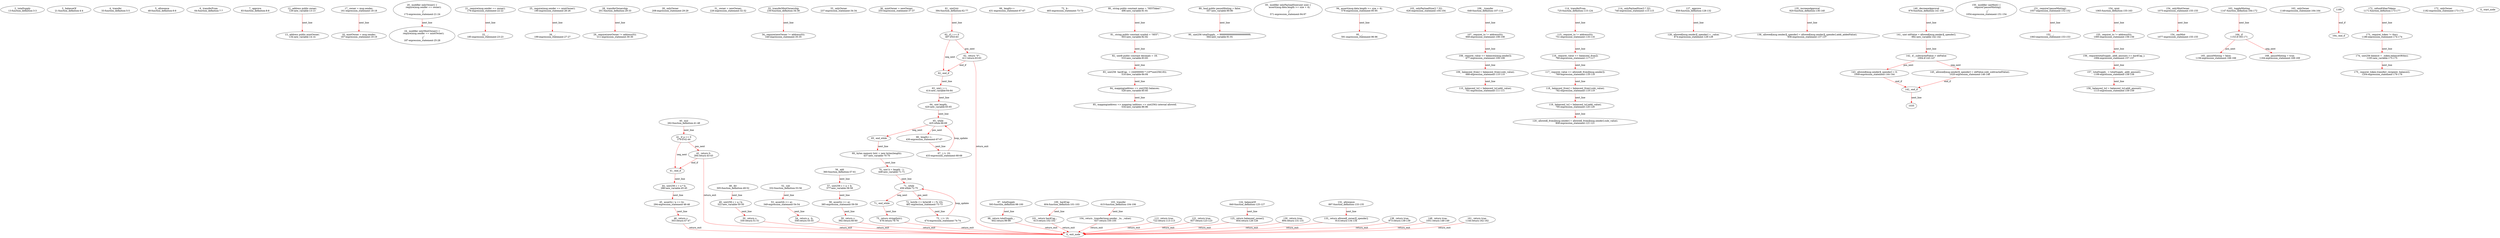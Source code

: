 digraph  {
13 [label="2_ totalSupply\n13-function_definition-3-3", type_label=function_definition];
21 [label="3_ balanceOf\n21-function_definition-4-4", type_label=function_definition];
33 [label="4_ transfer\n33-function_definition-5-5", type_label=function_definition];
48 [label="5_ allowance\n48-function_definition-6-6", type_label=function_definition];
64 [label="6_ transferFrom\n64-function_definition-7-7", type_label=function_definition];
83 [label="7_ approve\n83-function_definition-8-8", type_label=function_definition];
129 [label="12_ address public owner;\n129-new_variable-13-13", type_label=new_variable];
134 [label="13_ address public mintOwner;\n134-new_variable-14-14", type_label=new_variable];
161 [label="17_ owner = msg.sender;\n161-expression_statement-18-18", type_label=expression_statement];
167 [label="18_ mintOwner = msg.sender;\n167-expression_statement-19-19", type_label=expression_statement];
173 [label="20_ modifier onlyOwner() {\n    require(msg.sender == owner);\n    _;\n  }\n173-expression_statement-21-24", type_label=expression_statement];
176 [label="21_ require(msg.sender == owner);\n176-expression_statement-22-22", type_label=expression_statement];
185 [label="22_ _;\n185-expression_statement-23-23", type_label=expression_statement];
187 [label="24_ modifier onlyMintOwner() {\n    require(msg.sender == mintOwner);\n    _;\n  }\n187-expression_statement-25-28", type_label=expression_statement];
190 [label="25_ require(msg.sender == mintOwner);\n190-expression_statement-26-26", type_label=expression_statement];
199 [label="26_ _;\n199-expression_statement-27-27", type_label=expression_statement];
201 [label="28_ transferOwnership\n201-function_definition-29-33", type_label=function_definition];
208 [label="28_ onlyOwner\n208-expression_statement-29-29", type_label=expression_statement];
211 [label="29_ require(newOwner != address(0));\n211-expression_statement-30-30", type_label=expression_statement];
226 [label="31_ owner = newOwner;\n226-expression_statement-32-32", type_label=expression_statement];
230 [label="33_ transferMintOwnership\n230-function_definition-34-38", type_label=function_definition];
237 [label="33_ onlyOwner\n237-expression_statement-34-34", type_label=expression_statement];
240 [label="34_ require(newOwner != address(0));\n240-expression_statement-35-35", type_label=expression_statement];
255 [label="36_ mintOwner = newOwner;\n255-expression_statement-37-37", type_label=expression_statement];
262 [label="40_ mul\n262-function_definition-41-48", type_label=function_definition];
279 [label="41_ if_a == 0\n279-if-42-44", type_label=if];
1490 [label="41_ end_if", type_label=end_if];
284 [label="42_ return 0;\n284-return-43-43", type_label=return];
286 [label="44_ uint256 c = a * b;\n286-new_variable-45-45", type_label=new_variable];
294 [label="45_ assert(c / a == b);\n294-expression_statement-46-46", type_label=expression_statement];
303 [label="46_ return c;\n303-return-47-47", type_label=return];
305 [label="48_ div\n305-function_definition-49-52", type_label=function_definition];
322 [label="49_ uint256 c = a / b;\n322-new_variable-50-50", type_label=new_variable];
330 [label="50_ return c;\n330-return-51-51", type_label=return];
332 [label="52_ sub\n332-function_definition-53-56", type_label=function_definition];
349 [label="53_ assert(b <= a);\n349-expression_statement-54-54", type_label=expression_statement];
356 [label="54_ return a - b;\n356-return-55-55", type_label=return];
360 [label="56_ add\n360-function_definition-57-61", type_label=function_definition];
377 [label="57_ uint256 c = a + b;\n377-new_variable-58-58", type_label=new_variable];
385 [label="58_ assert(c >= a);\n385-expression_statement-59-59", type_label=expression_statement];
392 [label="59_ return c;\n392-return-60-60", type_label=return];
394 [label="61_ uint2str\n394-function_definition-62-77", type_label=function_definition];
407 [label="62_ if_i == 0\n407-if-63-63", type_label=if];
1618 [label="62_ end_if", type_label=end_if];
411 [label="62_ return \"0\";\n411-return-63-63", type_label=return];
414 [label="63_ uint j = i;\n414-new_variable-64-64", type_label=new_variable];
420 [label="64_ uint length;\n420-new_variable-65-65", type_label=new_variable];
425 [label="65_ while\n425-while-66-69", type_label=while];
1636 [label="65_ end_while", type_label=end_while];
430 [label="66_ length++;\n430-expression_statement-67-67", type_label=expression_statement];
431 [label="66_ length++\n431-expression_statement-67-67", type_label=expression_statement];
433 [label="67_ j /= 10;\n433-expression_statement-68-68", type_label=expression_statement];
437 [label="69_ bytes memory bstr = new bytes(length);\n437-new_variable-70-70", type_label=new_variable];
448 [label="70_ uint k = length - 1;\n448-new_variable-71-71", type_label=new_variable];
456 [label="71_ while\n456-while-72-75", type_label=while];
1667 [label="71_ end_while", type_label=end_while];
461 [label="72_ bstr[k--] = byte(48 + i % 10);\n461-expression_statement-73-73", type_label=expression_statement];
465 [label="72_ k--\n465-expression_statement-73-73", type_label=expression_statement];
474 [label="73_ i /= 10;\n474-expression_statement-74-74", type_label=expression_statement];
478 [label="75_ return string(bstr);\n478-return-76-76", type_label=return];
496 [label="80_ string public constant name = \"HSYToken\";\n496-new_variable-81-81", type_label=new_variable];
503 [label="81_ string public constant symbol = \"HSY\";\n503-new_variable-82-82", type_label=new_variable];
510 [label="82_ uint8 public constant decimals = 18;\n510-new_variable-83-83", type_label=new_variable];
516 [label="83_ uint256  hardCap_ = 244000000 * (10**uint256(18));\n516-new_variable-84-84", type_label=new_variable];
528 [label="84_ mapping(address => uint256) balances;\n528-new_variable-85-85", type_label=new_variable];
534 [label="85_ mapping(address => mapping (address => uint256)) internal allowed;\n534-new_variable-86-86", type_label=new_variable];
557 [label="89_ bool public pauseMinting = false;\n557-new_variable-90-90", type_label=new_variable];
564 [label="90_ uint256 totalSupply_ = 9999999999999999999999;\n564-new_variable-91-91", type_label=new_variable];
571 [label="93_ modifier onlyPayloadSize(uint size) {\n    assert(msg.data.length >= size + 4);\n    _;\n  }\n571-expression_statement-94-97", type_label=expression_statement];
578 [label="94_ assert(msg.data.length >= size + 4);\n578-expression_statement-95-95", type_label=expression_statement];
591 [label="95_ _;\n591-expression_statement-96-96", type_label=expression_statement];
593 [label="97_ totalSupply\n593-function_definition-98-100", type_label=function_definition];
602 [label="98_ return totalSupply_;\n602-return-99-99", type_label=return];
604 [label="100_ hardCap\n604-function_definition-101-103", type_label=function_definition];
613 [label="101_ return hardCap_;\n613-return-102-102", type_label=return];
615 [label="103_ transfer\n615-function_definition-104-106", type_label=function_definition];
626 [label="103_ onlyPayloadSize(2 * 32)\n626-expression_statement-104-104", type_label=expression_statement];
637 [label="104_ return _transfer(msg.sender, _to, _value);\n637-return-105-105", type_label=return];
648 [label="106_ _transfer\n648-function_definition-107-114", type_label=function_definition];
668 [label="107_ require(_to != address(0));\n668-expression_statement-108-108", type_label=expression_statement];
677 [label="108_ require(_value <= balances[msg.sender]);\n677-expression_statement-109-109", type_label=expression_statement];
688 [label="109_ balances[_from] = balances[_from].sub(_value);\n688-expression_statement-110-110", type_label=expression_statement];
701 [label="110_ balances[_to] = balances[_to].add(_value);\n701-expression_statement-111-111", type_label=expression_statement];
722 [label="112_ return true;\n722-return-113-113", type_label=return];
725 [label="114_ transferFrom\n725-function_definition-115-124", type_label=function_definition];
740 [label="114_ onlyPayloadSize(3 * 32)\n740-expression_statement-115-115", type_label=expression_statement];
751 [label="115_ require(_to != address(0));\n751-expression_statement-116-116", type_label=expression_statement];
760 [label="116_ require(_value <= balances[_from]);\n760-expression_statement-117-117", type_label=expression_statement];
769 [label="117_ require(_value <= allowed[_from][msg.sender]);\n769-expression_statement-118-118", type_label=expression_statement];
782 [label="118_ balances[_from] = balances[_from].sub(_value);\n782-expression_statement-119-119", type_label=expression_statement];
795 [label="119_ balances[_to] = balances[_to].add(_value);\n795-expression_statement-120-120", type_label=expression_statement];
808 [label="120_ allowed[_from][msg.sender] = allowed[_from][msg.sender].sub(_value);\n808-expression_statement-121-121", type_label=expression_statement];
837 [label="122_ return true;\n837-return-123-123", type_label=return];
840 [label="124_ balanceOf\n840-function_definition-125-127", type_label=function_definition];
854 [label="125_ return balances[_owner];\n854-return-126-126", type_label=return];
858 [label="127_ approve\n858-function_definition-128-132", type_label=function_definition];
874 [label="128_ allowed[msg.sender][_spender] = _value;\n874-expression_statement-129-129", type_label=expression_statement];
894 [label="130_ return true;\n894-return-131-131", type_label=return];
897 [label="132_ allowance\n897-function_definition-133-135", type_label=function_definition];
914 [label="133_ return allowed[_owner][_spender];\n914-return-134-134", type_label=return];
920 [label="135_ increaseApproval\n920-function_definition-136-140", type_label=function_definition];
936 [label="136_ allowed[msg.sender][_spender] = allowed[msg.sender][_spender].add(_addedValue);\n936-expression_statement-137-137", type_label=expression_statement];
973 [label="138_ return true;\n973-return-139-139", type_label=return];
976 [label="140_ decreaseApproval\n976-function_definition-141-150", type_label=function_definition];
992 [label="141_ uint oldValue = allowed[msg.sender][_spender];\n992-new_variable-142-142", type_label=new_variable];
1004 [label="142_ if__subtractedValue > oldValue\n1004-if-143-147", type_label=if];
2215 [label="142_ end_if", type_label=end_if];
1009 [label="143_ allowed[msg.sender][_spender] = 0;\n1009-expression_statement-144-144", type_label=expression_statement];
1020 [label="145_ allowed[msg.sender][_spender] = oldValue.sub(_subtractedValue);\n1020-expression_statement-146-146", type_label=expression_statement];
1051 [label="148_ return true;\n1051-return-149-149", type_label=return];
1054 [label="150_ modifier canMint() {\n    require(!pauseMinting);\n    _;\n  }\n1054-expression_statement-151-154", type_label=expression_statement];
1057 [label="151_ require(!pauseMinting);\n1057-expression_statement-152-152", type_label=expression_statement];
1063 [label="152_ _;\n1063-expression_statement-153-153", type_label=expression_statement];
1065 [label="154_ mint\n1065-function_definition-155-163", type_label=function_definition];
1075 [label="154_ onlyMintOwner\n1075-expression_statement-155-155", type_label=expression_statement];
1077 [label="154_ canMint\n1077-expression_statement-155-155", type_label=expression_statement];
1085 [label="155_ require(_to != address(0));\n1085-expression_statement-156-156", type_label=expression_statement];
1094 [label="156_ require(totalSupply_.add(_amount) <= hardCap_);\n1094-expression_statement-157-157", type_label=expression_statement];
1106 [label="157_ totalSupply_ = totalSupply_.add(_amount);\n1106-expression_statement-158-158", type_label=expression_statement];
1115 [label="158_ balances[_to] = balances[_to].add(_amount);\n1115-expression_statement-159-159", type_label=expression_statement];
1144 [label="161_ return true;\n1144-return-162-162", type_label=return];
1147 [label="163_ toggleMinting\n1147-function_definition-164-172", type_label=function_definition];
1149 [label="163_ onlyOwner\n1149-expression_statement-164-164", type_label=expression_statement];
1153 [label="164_ if\n1153-if-165-171", type_label=if];
2364 [label="164_ end_if", type_label=end_if];
1156 [label="165_ pauseMinting = false;\n1156-expression_statement-166-166", type_label=expression_statement];
1164 [label="168_ pauseMinting = true;\n1164-expression_statement-169-169", type_label=expression_statement];
1171 [label="172_ refundOtherTokens\n1171-function_definition-173-177", type_label=function_definition];
1182 [label="172_ onlyOwner\n1182-expression_statement-173-173", type_label=expression_statement];
1186 [label="173_ require(_token != this);\n1186-expression_statement-174-174", type_label=expression_statement];
1193 [label="174_ uint256 balance = _token.balanceOf(this);\n1193-new_variable-175-175", type_label=new_variable];
1204 [label="175_ require(_token.transfer(_recipient, balance));\n1204-expression_statement-176-176", type_label=expression_statement];
1 [label="0_ start_node", type_label=start];
2 [label="0_ exit_node", type_label=exit];
1035;
1169;
129 -> 134  [color=red, controlflow_type=next_line, edge_type=CFG_edge, key=0, label=next_line];
161 -> 167  [color=red, controlflow_type=next_line, edge_type=CFG_edge, key=0, label=next_line];
173 -> 187  [color=red, controlflow_type=next_line, edge_type=CFG_edge, key=0, label=next_line];
176 -> 185  [color=red, controlflow_type=next_line, edge_type=CFG_edge, key=0, label=next_line];
190 -> 199  [color=red, controlflow_type=next_line, edge_type=CFG_edge, key=0, label=next_line];
201 -> 211  [color=red, controlflow_type=next_line, edge_type=CFG_edge, key=0, label=next_line];
230 -> 240  [color=red, controlflow_type=next_line, edge_type=CFG_edge, key=0, label=next_line];
262 -> 279  [color=red, controlflow_type=next_line, edge_type=CFG_edge, key=0, label=next_line];
279 -> 284  [color=red, controlflow_type=pos_next, edge_type=CFG_edge, key=0, label=pos_next];
279 -> 1490  [color=red, controlflow_type=neg_next, edge_type=CFG_edge, key=0, label=neg_next];
1490 -> 286  [color=red, controlflow_type=next_line, edge_type=CFG_edge, key=0, label=next_line];
284 -> 1490  [color=red, controlflow_type=end_if, edge_type=CFG_edge, key=0, label=end_if];
284 -> 2  [color=red, controlflow_type=return_exit, edge_type=CFG_edge, key=0, label=return_exit];
286 -> 294  [color=red, controlflow_type=next_line, edge_type=CFG_edge, key=0, label=next_line];
294 -> 303  [color=red, controlflow_type=next_line, edge_type=CFG_edge, key=0, label=next_line];
303 -> 2  [color=red, controlflow_type=return_exit, edge_type=CFG_edge, key=0, label=return_exit];
305 -> 322  [color=red, controlflow_type=next_line, edge_type=CFG_edge, key=0, label=next_line];
322 -> 330  [color=red, controlflow_type=next_line, edge_type=CFG_edge, key=0, label=next_line];
330 -> 2  [color=red, controlflow_type=return_exit, edge_type=CFG_edge, key=0, label=return_exit];
332 -> 349  [color=red, controlflow_type=next_line, edge_type=CFG_edge, key=0, label=next_line];
349 -> 356  [color=red, controlflow_type=next_line, edge_type=CFG_edge, key=0, label=next_line];
356 -> 2  [color=red, controlflow_type=return_exit, edge_type=CFG_edge, key=0, label=return_exit];
360 -> 377  [color=red, controlflow_type=next_line, edge_type=CFG_edge, key=0, label=next_line];
377 -> 385  [color=red, controlflow_type=next_line, edge_type=CFG_edge, key=0, label=next_line];
385 -> 392  [color=red, controlflow_type=next_line, edge_type=CFG_edge, key=0, label=next_line];
392 -> 2  [color=red, controlflow_type=return_exit, edge_type=CFG_edge, key=0, label=return_exit];
394 -> 407  [color=red, controlflow_type=next_line, edge_type=CFG_edge, key=0, label=next_line];
407 -> 411  [color=red, controlflow_type=pos_next, edge_type=CFG_edge, key=0, label=pos_next];
407 -> 1618  [color=red, controlflow_type=neg_next, edge_type=CFG_edge, key=0, label=neg_next];
1618 -> 414  [color=red, controlflow_type=next_line, edge_type=CFG_edge, key=0, label=next_line];
411 -> 1618  [color=red, controlflow_type=end_if, edge_type=CFG_edge, key=0, label=end_if];
411 -> 2  [color=red, controlflow_type=return_exit, edge_type=CFG_edge, key=0, label=return_exit];
414 -> 420  [color=red, controlflow_type=next_line, edge_type=CFG_edge, key=0, label=next_line];
420 -> 425  [color=red, controlflow_type=next_line, edge_type=CFG_edge, key=0, label=next_line];
425 -> 430  [color=red, controlflow_type=pos_next, edge_type=CFG_edge, key=0, label=pos_next];
425 -> 1636  [color=red, controlflow_type=neg_next, edge_type=CFG_edge, key=0, label=neg_next];
1636 -> 437  [color=red, controlflow_type=next_line, edge_type=CFG_edge, key=0, label=next_line];
430 -> 433  [color=red, controlflow_type=next_line, edge_type=CFG_edge, key=0, label=next_line];
433 -> 425  [color=red, controlflow_type=loop_update, edge_type=CFG_edge, key=0, label=loop_update];
437 -> 448  [color=red, controlflow_type=next_line, edge_type=CFG_edge, key=0, label=next_line];
448 -> 456  [color=red, controlflow_type=next_line, edge_type=CFG_edge, key=0, label=next_line];
456 -> 461  [color=red, controlflow_type=pos_next, edge_type=CFG_edge, key=0, label=pos_next];
456 -> 1667  [color=red, controlflow_type=neg_next, edge_type=CFG_edge, key=0, label=neg_next];
1667 -> 478  [color=red, controlflow_type=next_line, edge_type=CFG_edge, key=0, label=next_line];
461 -> 474  [color=red, controlflow_type=next_line, edge_type=CFG_edge, key=0, label=next_line];
474 -> 456  [color=red, controlflow_type=loop_update, edge_type=CFG_edge, key=0, label=loop_update];
478 -> 2  [color=red, controlflow_type=return_exit, edge_type=CFG_edge, key=0, label=return_exit];
496 -> 503  [color=red, controlflow_type=next_line, edge_type=CFG_edge, key=0, label=next_line];
503 -> 510  [color=red, controlflow_type=next_line, edge_type=CFG_edge, key=0, label=next_line];
510 -> 516  [color=red, controlflow_type=next_line, edge_type=CFG_edge, key=0, label=next_line];
516 -> 528  [color=red, controlflow_type=next_line, edge_type=CFG_edge, key=0, label=next_line];
528 -> 534  [color=red, controlflow_type=next_line, edge_type=CFG_edge, key=0, label=next_line];
557 -> 564  [color=red, controlflow_type=next_line, edge_type=CFG_edge, key=0, label=next_line];
578 -> 591  [color=red, controlflow_type=next_line, edge_type=CFG_edge, key=0, label=next_line];
593 -> 602  [color=red, controlflow_type=next_line, edge_type=CFG_edge, key=0, label=next_line];
602 -> 2  [color=red, controlflow_type=return_exit, edge_type=CFG_edge, key=0, label=return_exit];
604 -> 613  [color=red, controlflow_type=next_line, edge_type=CFG_edge, key=0, label=next_line];
613 -> 2  [color=red, controlflow_type=return_exit, edge_type=CFG_edge, key=0, label=return_exit];
615 -> 637  [color=red, controlflow_type=next_line, edge_type=CFG_edge, key=0, label=next_line];
637 -> 2  [color=red, controlflow_type=return_exit, edge_type=CFG_edge, key=0, label=return_exit];
648 -> 668  [color=red, controlflow_type=next_line, edge_type=CFG_edge, key=0, label=next_line];
668 -> 677  [color=red, controlflow_type=next_line, edge_type=CFG_edge, key=0, label=next_line];
677 -> 688  [color=red, controlflow_type=next_line, edge_type=CFG_edge, key=0, label=next_line];
688 -> 701  [color=red, controlflow_type=next_line, edge_type=CFG_edge, key=0, label=next_line];
722 -> 2  [color=red, controlflow_type=return_exit, edge_type=CFG_edge, key=0, label=return_exit];
725 -> 751  [color=red, controlflow_type=next_line, edge_type=CFG_edge, key=0, label=next_line];
751 -> 760  [color=red, controlflow_type=next_line, edge_type=CFG_edge, key=0, label=next_line];
760 -> 769  [color=red, controlflow_type=next_line, edge_type=CFG_edge, key=0, label=next_line];
769 -> 782  [color=red, controlflow_type=next_line, edge_type=CFG_edge, key=0, label=next_line];
782 -> 795  [color=red, controlflow_type=next_line, edge_type=CFG_edge, key=0, label=next_line];
795 -> 808  [color=red, controlflow_type=next_line, edge_type=CFG_edge, key=0, label=next_line];
837 -> 2  [color=red, controlflow_type=return_exit, edge_type=CFG_edge, key=0, label=return_exit];
840 -> 854  [color=red, controlflow_type=next_line, edge_type=CFG_edge, key=0, label=next_line];
854 -> 2  [color=red, controlflow_type=return_exit, edge_type=CFG_edge, key=0, label=return_exit];
858 -> 874  [color=red, controlflow_type=next_line, edge_type=CFG_edge, key=0, label=next_line];
894 -> 2  [color=red, controlflow_type=return_exit, edge_type=CFG_edge, key=0, label=return_exit];
897 -> 914  [color=red, controlflow_type=next_line, edge_type=CFG_edge, key=0, label=next_line];
914 -> 2  [color=red, controlflow_type=return_exit, edge_type=CFG_edge, key=0, label=return_exit];
920 -> 936  [color=red, controlflow_type=next_line, edge_type=CFG_edge, key=0, label=next_line];
973 -> 2  [color=red, controlflow_type=return_exit, edge_type=CFG_edge, key=0, label=return_exit];
976 -> 992  [color=red, controlflow_type=next_line, edge_type=CFG_edge, key=0, label=next_line];
992 -> 1004  [color=red, controlflow_type=next_line, edge_type=CFG_edge, key=0, label=next_line];
1004 -> 1009  [color=red, controlflow_type=pos_next, edge_type=CFG_edge, key=0, label=pos_next];
1004 -> 1020  [color=red, controlflow_type=neg_next, edge_type=CFG_edge, key=0, label=neg_next];
2215 -> 1035  [color=red, controlflow_type=next_line, edge_type=CFG_edge, key=0, label=next_line];
1009 -> 2215  [color=red, controlflow_type=end_if, edge_type=CFG_edge, key=0, label=end_if];
1020 -> 2215  [color=red, controlflow_type=end_if, edge_type=CFG_edge, key=0, label=end_if];
1051 -> 2  [color=red, controlflow_type=return_exit, edge_type=CFG_edge, key=0, label=return_exit];
1057 -> 1063  [color=red, controlflow_type=next_line, edge_type=CFG_edge, key=0, label=next_line];
1065 -> 1085  [color=red, controlflow_type=next_line, edge_type=CFG_edge, key=0, label=next_line];
1075 -> 1077  [color=red, controlflow_type=next_line, edge_type=CFG_edge, key=0, label=next_line];
1085 -> 1094  [color=red, controlflow_type=next_line, edge_type=CFG_edge, key=0, label=next_line];
1094 -> 1106  [color=red, controlflow_type=next_line, edge_type=CFG_edge, key=0, label=next_line];
1106 -> 1115  [color=red, controlflow_type=next_line, edge_type=CFG_edge, key=0, label=next_line];
1144 -> 2  [color=red, controlflow_type=return_exit, edge_type=CFG_edge, key=0, label=return_exit];
1147 -> 1153  [color=red, controlflow_type=next_line, edge_type=CFG_edge, key=0, label=next_line];
1153 -> 1156  [color=red, controlflow_type=pos_next, edge_type=CFG_edge, key=0, label=pos_next];
1153 -> 1164  [color=red, controlflow_type=neg_next, edge_type=CFG_edge, key=0, label=neg_next];
1171 -> 1186  [color=red, controlflow_type=next_line, edge_type=CFG_edge, key=0, label=next_line];
1186 -> 1193  [color=red, controlflow_type=next_line, edge_type=CFG_edge, key=0, label=next_line];
1193 -> 1204  [color=red, controlflow_type=next_line, edge_type=CFG_edge, key=0, label=next_line];
1169 -> 2364  [color=red, controlflow_type=end_if, edge_type=CFG_edge, key=0, label=end_if];
}
